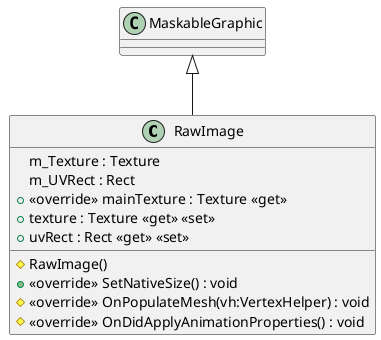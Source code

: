 @startuml
class RawImage {
    m_Texture : Texture
    m_UVRect : Rect
    # RawImage()
    + <<override>> mainTexture : Texture <<get>>
    + texture : Texture <<get>> <<set>>
    + uvRect : Rect <<get>> <<set>>
    + <<override>> SetNativeSize() : void
    # <<override>> OnPopulateMesh(vh:VertexHelper) : void
    # <<override>> OnDidApplyAnimationProperties() : void
}
MaskableGraphic <|-- RawImage
@enduml
